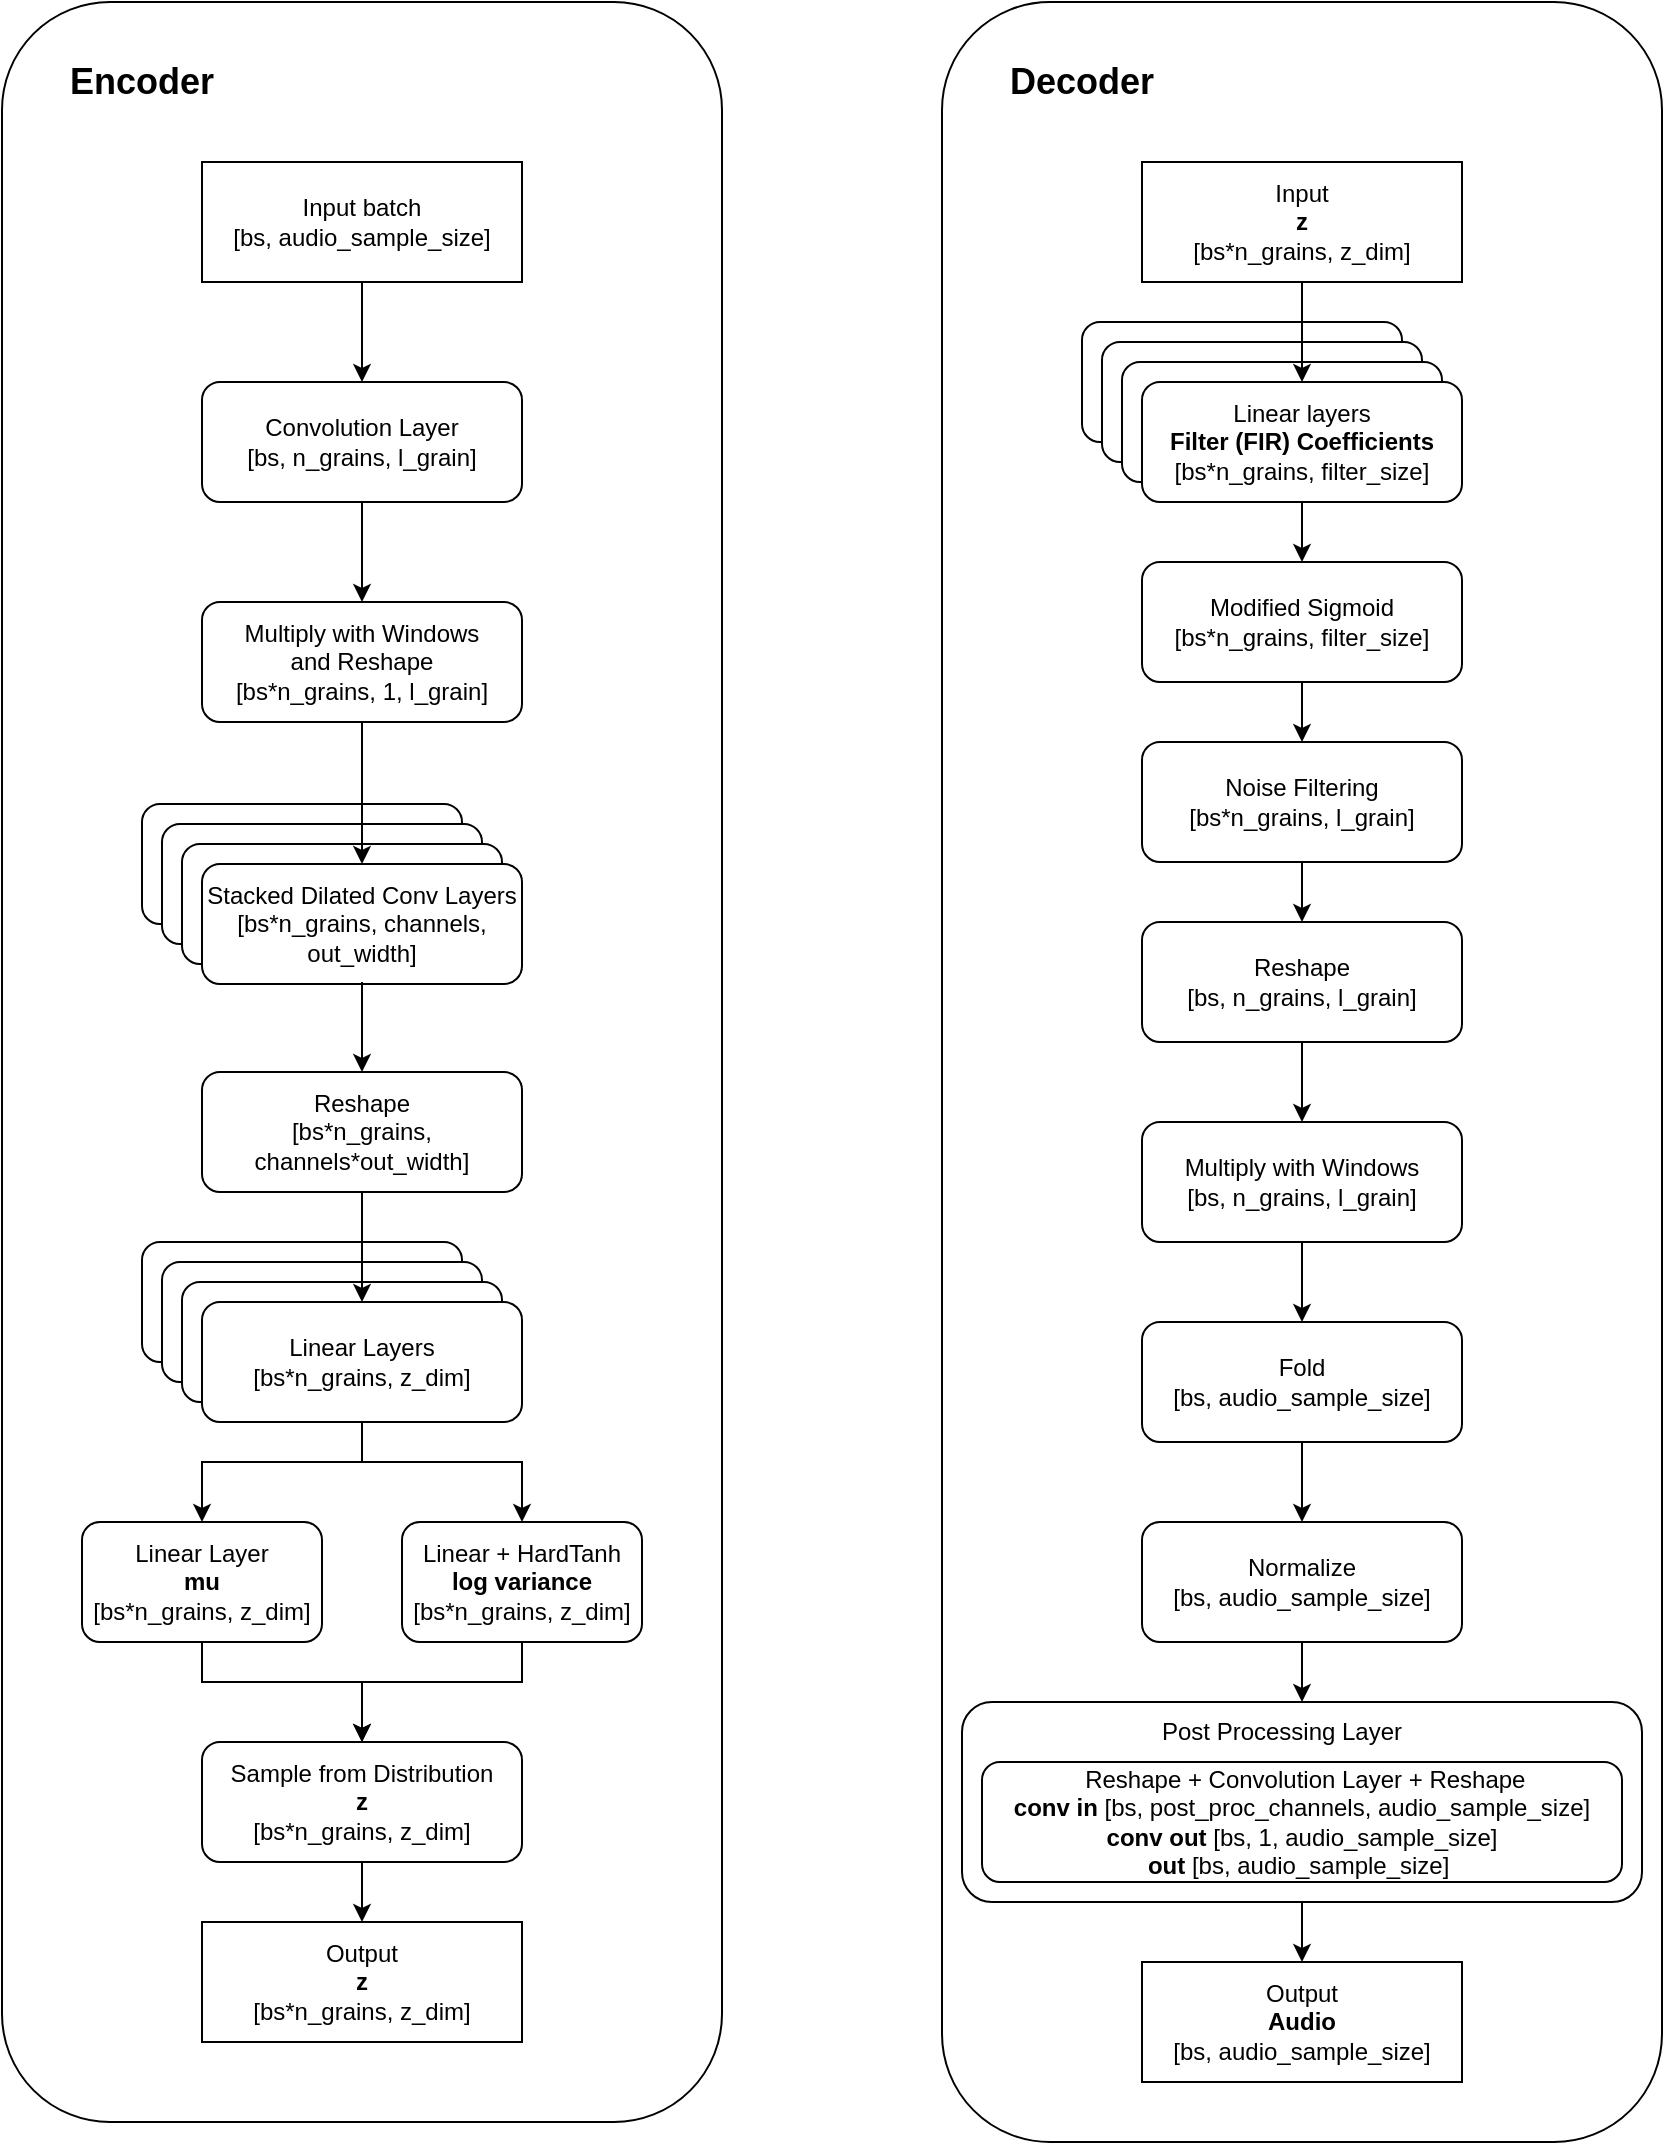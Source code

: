 <mxfile version="21.6.9" type="device">
  <diagram name="Page-1" id="BEE_PI4ZTQYsDp6mw7uW">
    <mxGraphModel dx="2390" dy="1275" grid="1" gridSize="10" guides="1" tooltips="1" connect="1" arrows="1" fold="1" page="1" pageScale="1" pageWidth="827" pageHeight="1169" math="0" shadow="0">
      <root>
        <mxCell id="0" />
        <mxCell id="1" parent="0" />
        <mxCell id="K29Ckt8CjFFlXVH_8B9p-33" value="" style="rounded=1;whiteSpace=wrap;html=1;" vertex="1" parent="1">
          <mxGeometry x="270" y="50" width="360" height="1060" as="geometry" />
        </mxCell>
        <mxCell id="K29Ckt8CjFFlXVH_8B9p-1" value="Input batch&lt;br&gt;[bs, audio_sample_size]" style="rounded=0;whiteSpace=wrap;html=1;" vertex="1" parent="1">
          <mxGeometry x="370" y="130" width="160" height="60" as="geometry" />
        </mxCell>
        <mxCell id="K29Ckt8CjFFlXVH_8B9p-2" value="Convolution Layer&lt;br&gt;[bs, n_grains, l_grain]" style="rounded=1;whiteSpace=wrap;html=1;" vertex="1" parent="1">
          <mxGeometry x="370" y="240" width="160" height="60" as="geometry" />
        </mxCell>
        <mxCell id="K29Ckt8CjFFlXVH_8B9p-3" value="" style="endArrow=classic;html=1;rounded=0;exitX=0.5;exitY=1;exitDx=0;exitDy=0;entryX=0.5;entryY=0;entryDx=0;entryDy=0;" edge="1" parent="1" source="K29Ckt8CjFFlXVH_8B9p-1" target="K29Ckt8CjFFlXVH_8B9p-2">
          <mxGeometry width="50" height="50" relative="1" as="geometry">
            <mxPoint x="500" y="420" as="sourcePoint" />
            <mxPoint x="550" y="370" as="targetPoint" />
          </mxGeometry>
        </mxCell>
        <mxCell id="K29Ckt8CjFFlXVH_8B9p-4" value="Multiply with Windows&lt;br&gt;and Reshape&lt;br&gt;[bs*n_grains, 1, l_grain]" style="rounded=1;whiteSpace=wrap;html=1;" vertex="1" parent="1">
          <mxGeometry x="370" y="350" width="160" height="60" as="geometry" />
        </mxCell>
        <mxCell id="K29Ckt8CjFFlXVH_8B9p-5" value="" style="endArrow=classic;html=1;rounded=0;exitX=0.5;exitY=1;exitDx=0;exitDy=0;entryX=0.5;entryY=0;entryDx=0;entryDy=0;" edge="1" parent="1" source="K29Ckt8CjFFlXVH_8B9p-2" target="K29Ckt8CjFFlXVH_8B9p-4">
          <mxGeometry width="50" height="50" relative="1" as="geometry">
            <mxPoint x="500" y="420" as="sourcePoint" />
            <mxPoint x="550" y="370" as="targetPoint" />
          </mxGeometry>
        </mxCell>
        <mxCell id="K29Ckt8CjFFlXVH_8B9p-11" value="" style="group" vertex="1" connectable="0" parent="1">
          <mxGeometry x="330" y="441" width="200" height="100" as="geometry" />
        </mxCell>
        <mxCell id="K29Ckt8CjFFlXVH_8B9p-7" value="" style="rounded=1;whiteSpace=wrap;html=1;" vertex="1" parent="K29Ckt8CjFFlXVH_8B9p-11">
          <mxGeometry x="10" y="10" width="160" height="60" as="geometry" />
        </mxCell>
        <mxCell id="K29Ckt8CjFFlXVH_8B9p-8" value="" style="rounded=1;whiteSpace=wrap;html=1;" vertex="1" parent="K29Ckt8CjFFlXVH_8B9p-11">
          <mxGeometry x="20" y="20" width="160" height="60" as="geometry" />
        </mxCell>
        <mxCell id="K29Ckt8CjFFlXVH_8B9p-9" value="" style="rounded=1;whiteSpace=wrap;html=1;" vertex="1" parent="K29Ckt8CjFFlXVH_8B9p-11">
          <mxGeometry x="30" y="30" width="160" height="60" as="geometry" />
        </mxCell>
        <mxCell id="K29Ckt8CjFFlXVH_8B9p-10" value="Stacked Dilated Conv Layers&lt;br&gt;[bs*n_grains, channels, out_width]" style="rounded=1;whiteSpace=wrap;html=1;" vertex="1" parent="K29Ckt8CjFFlXVH_8B9p-11">
          <mxGeometry x="40" y="40" width="160" height="60" as="geometry" />
        </mxCell>
        <mxCell id="K29Ckt8CjFFlXVH_8B9p-12" value="" style="endArrow=classic;html=1;rounded=0;entryX=0.5;entryY=0;entryDx=0;entryDy=0;exitX=0.5;exitY=1;exitDx=0;exitDy=0;" edge="1" parent="1" source="K29Ckt8CjFFlXVH_8B9p-4" target="K29Ckt8CjFFlXVH_8B9p-10">
          <mxGeometry width="50" height="50" relative="1" as="geometry">
            <mxPoint x="500" y="420" as="sourcePoint" />
            <mxPoint x="550" y="370" as="targetPoint" />
          </mxGeometry>
        </mxCell>
        <mxCell id="K29Ckt8CjFFlXVH_8B9p-13" value="Reshape&lt;br&gt;[bs*n_grains, channels*out_width]" style="rounded=1;whiteSpace=wrap;html=1;" vertex="1" parent="1">
          <mxGeometry x="370" y="585" width="160" height="60" as="geometry" />
        </mxCell>
        <mxCell id="K29Ckt8CjFFlXVH_8B9p-14" value="" style="endArrow=classic;html=1;rounded=0;entryX=0.5;entryY=0;entryDx=0;entryDy=0;" edge="1" parent="1" target="K29Ckt8CjFFlXVH_8B9p-13">
          <mxGeometry width="50" height="50" relative="1" as="geometry">
            <mxPoint x="450" y="540" as="sourcePoint" />
            <mxPoint x="550" y="370" as="targetPoint" />
          </mxGeometry>
        </mxCell>
        <mxCell id="K29Ckt8CjFFlXVH_8B9p-19" value="" style="rounded=1;whiteSpace=wrap;html=1;" vertex="1" parent="1">
          <mxGeometry x="340" y="670" width="160" height="60" as="geometry" />
        </mxCell>
        <mxCell id="K29Ckt8CjFFlXVH_8B9p-20" value="" style="rounded=1;whiteSpace=wrap;html=1;" vertex="1" parent="1">
          <mxGeometry x="350" y="680" width="160" height="60" as="geometry" />
        </mxCell>
        <mxCell id="K29Ckt8CjFFlXVH_8B9p-21" value="" style="rounded=1;whiteSpace=wrap;html=1;" vertex="1" parent="1">
          <mxGeometry x="360" y="690" width="160" height="60" as="geometry" />
        </mxCell>
        <mxCell id="K29Ckt8CjFFlXVH_8B9p-22" value="Linear Layers&lt;br&gt;[bs*n_grains, z_dim]" style="rounded=1;whiteSpace=wrap;html=1;" vertex="1" parent="1">
          <mxGeometry x="370" y="700" width="160" height="60" as="geometry" />
        </mxCell>
        <mxCell id="K29Ckt8CjFFlXVH_8B9p-25" value="" style="endArrow=classic;html=1;rounded=0;entryX=0.5;entryY=0;entryDx=0;entryDy=0;exitX=0.5;exitY=1;exitDx=0;exitDy=0;" edge="1" parent="1" source="K29Ckt8CjFFlXVH_8B9p-13" target="K29Ckt8CjFFlXVH_8B9p-22">
          <mxGeometry width="50" height="50" relative="1" as="geometry">
            <mxPoint x="500" y="480" as="sourcePoint" />
            <mxPoint x="550" y="430" as="targetPoint" />
          </mxGeometry>
        </mxCell>
        <mxCell id="K29Ckt8CjFFlXVH_8B9p-26" value="Linear + HardTanh&lt;br&gt;&lt;b&gt;log variance&lt;br&gt;&lt;/b&gt;[bs*n_grains, z_dim]" style="rounded=1;whiteSpace=wrap;html=1;" vertex="1" parent="1">
          <mxGeometry x="470" y="810" width="120" height="60" as="geometry" />
        </mxCell>
        <mxCell id="K29Ckt8CjFFlXVH_8B9p-27" value="Linear Layer&lt;br&gt;&lt;b&gt;mu&lt;br&gt;&lt;/b&gt;[bs*n_grains, z_dim]" style="rounded=1;whiteSpace=wrap;html=1;" vertex="1" parent="1">
          <mxGeometry x="310" y="810" width="120" height="60" as="geometry" />
        </mxCell>
        <mxCell id="K29Ckt8CjFFlXVH_8B9p-28" value="" style="endArrow=classic;html=1;rounded=0;entryX=0.5;entryY=0;entryDx=0;entryDy=0;exitX=0.5;exitY=1;exitDx=0;exitDy=0;" edge="1" parent="1" source="K29Ckt8CjFFlXVH_8B9p-22" target="K29Ckt8CjFFlXVH_8B9p-27">
          <mxGeometry width="50" height="50" relative="1" as="geometry">
            <mxPoint x="500" y="710" as="sourcePoint" />
            <mxPoint x="550" y="660" as="targetPoint" />
            <Array as="points">
              <mxPoint x="450" y="780" />
              <mxPoint x="370" y="780" />
            </Array>
          </mxGeometry>
        </mxCell>
        <mxCell id="K29Ckt8CjFFlXVH_8B9p-29" value="" style="endArrow=classic;html=1;rounded=0;exitX=0.5;exitY=1;exitDx=0;exitDy=0;entryX=0.5;entryY=0;entryDx=0;entryDy=0;" edge="1" parent="1" source="K29Ckt8CjFFlXVH_8B9p-22" target="K29Ckt8CjFFlXVH_8B9p-26">
          <mxGeometry width="50" height="50" relative="1" as="geometry">
            <mxPoint x="500" y="710" as="sourcePoint" />
            <mxPoint x="550" y="660" as="targetPoint" />
            <Array as="points">
              <mxPoint x="450" y="780" />
              <mxPoint x="530" y="780" />
            </Array>
          </mxGeometry>
        </mxCell>
        <mxCell id="K29Ckt8CjFFlXVH_8B9p-40" style="edgeStyle=orthogonalEdgeStyle;rounded=0;orthogonalLoop=1;jettySize=auto;html=1;exitX=0.5;exitY=1;exitDx=0;exitDy=0;entryX=0.5;entryY=0;entryDx=0;entryDy=0;" edge="1" parent="1" source="K29Ckt8CjFFlXVH_8B9p-30" target="K29Ckt8CjFFlXVH_8B9p-39">
          <mxGeometry relative="1" as="geometry" />
        </mxCell>
        <mxCell id="K29Ckt8CjFFlXVH_8B9p-30" value="Sample from Distribution&lt;br&gt;&lt;b&gt;z&lt;/b&gt;&lt;br&gt;[bs*n_grains, z_dim]" style="rounded=1;whiteSpace=wrap;html=1;" vertex="1" parent="1">
          <mxGeometry x="370" y="920" width="160" height="60" as="geometry" />
        </mxCell>
        <mxCell id="K29Ckt8CjFFlXVH_8B9p-31" value="" style="endArrow=classic;html=1;rounded=0;entryX=0.5;entryY=0;entryDx=0;entryDy=0;exitX=0.5;exitY=1;exitDx=0;exitDy=0;" edge="1" parent="1" source="K29Ckt8CjFFlXVH_8B9p-27" target="K29Ckt8CjFFlXVH_8B9p-30">
          <mxGeometry width="50" height="50" relative="1" as="geometry">
            <mxPoint x="500" y="630" as="sourcePoint" />
            <mxPoint x="550" y="580" as="targetPoint" />
            <Array as="points">
              <mxPoint x="370" y="890" />
              <mxPoint x="450" y="890" />
            </Array>
          </mxGeometry>
        </mxCell>
        <mxCell id="K29Ckt8CjFFlXVH_8B9p-32" value="" style="endArrow=classic;html=1;rounded=0;exitX=0.5;exitY=1;exitDx=0;exitDy=0;entryX=0.5;entryY=0;entryDx=0;entryDy=0;" edge="1" parent="1" source="K29Ckt8CjFFlXVH_8B9p-26" target="K29Ckt8CjFFlXVH_8B9p-30">
          <mxGeometry width="50" height="50" relative="1" as="geometry">
            <mxPoint x="460" y="830" as="sourcePoint" />
            <mxPoint x="460" y="920" as="targetPoint" />
            <Array as="points">
              <mxPoint x="530" y="890" />
              <mxPoint x="450" y="890" />
            </Array>
          </mxGeometry>
        </mxCell>
        <mxCell id="K29Ckt8CjFFlXVH_8B9p-35" value="&lt;font style=&quot;font-size: 18px;&quot;&gt;&lt;b&gt;Encoder&lt;/b&gt;&lt;/font&gt;" style="text;html=1;strokeColor=none;fillColor=none;align=center;verticalAlign=middle;whiteSpace=wrap;rounded=0;" vertex="1" parent="1">
          <mxGeometry x="300" y="70" width="80" height="40" as="geometry" />
        </mxCell>
        <mxCell id="K29Ckt8CjFFlXVH_8B9p-36" value="" style="rounded=1;whiteSpace=wrap;html=1;" vertex="1" parent="1">
          <mxGeometry x="740" y="50" width="360" height="1070" as="geometry" />
        </mxCell>
        <mxCell id="K29Ckt8CjFFlXVH_8B9p-37" value="&lt;font style=&quot;font-size: 18px;&quot;&gt;&lt;b&gt;Decoder&lt;br&gt;&lt;/b&gt;&lt;/font&gt;" style="text;html=1;strokeColor=none;fillColor=none;align=center;verticalAlign=middle;whiteSpace=wrap;rounded=0;" vertex="1" parent="1">
          <mxGeometry x="770" y="70" width="80" height="40" as="geometry" />
        </mxCell>
        <mxCell id="K29Ckt8CjFFlXVH_8B9p-39" value="Output&lt;br&gt;&lt;b&gt;z&lt;/b&gt;&lt;br&gt;[bs*n_grains, z_dim]" style="rounded=0;whiteSpace=wrap;html=1;" vertex="1" parent="1">
          <mxGeometry x="370" y="1010" width="160" height="60" as="geometry" />
        </mxCell>
        <mxCell id="K29Ckt8CjFFlXVH_8B9p-41" value="Input&lt;br&gt;&lt;b&gt;z&lt;/b&gt;&lt;br&gt;[bs*n_grains, z_dim]" style="rounded=0;whiteSpace=wrap;html=1;" vertex="1" parent="1">
          <mxGeometry x="840" y="130" width="160" height="60" as="geometry" />
        </mxCell>
        <mxCell id="K29Ckt8CjFFlXVH_8B9p-44" value="" style="group" vertex="1" connectable="0" parent="1">
          <mxGeometry x="800" y="200" width="200" height="100" as="geometry" />
        </mxCell>
        <mxCell id="K29Ckt8CjFFlXVH_8B9p-45" value="" style="rounded=1;whiteSpace=wrap;html=1;" vertex="1" parent="K29Ckt8CjFFlXVH_8B9p-44">
          <mxGeometry x="10" y="10" width="160" height="60" as="geometry" />
        </mxCell>
        <mxCell id="K29Ckt8CjFFlXVH_8B9p-46" value="" style="rounded=1;whiteSpace=wrap;html=1;" vertex="1" parent="K29Ckt8CjFFlXVH_8B9p-44">
          <mxGeometry x="20" y="20" width="160" height="60" as="geometry" />
        </mxCell>
        <mxCell id="K29Ckt8CjFFlXVH_8B9p-47" value="" style="rounded=1;whiteSpace=wrap;html=1;" vertex="1" parent="K29Ckt8CjFFlXVH_8B9p-44">
          <mxGeometry x="30" y="30" width="160" height="60" as="geometry" />
        </mxCell>
        <mxCell id="K29Ckt8CjFFlXVH_8B9p-48" value="Linear layers&lt;br&gt;&lt;b&gt;Filter (FIR) Coefficients&lt;/b&gt;&lt;br&gt;[bs*n_grains, filter_size]" style="rounded=1;whiteSpace=wrap;html=1;" vertex="1" parent="K29Ckt8CjFFlXVH_8B9p-44">
          <mxGeometry x="40" y="40" width="160" height="60" as="geometry" />
        </mxCell>
        <mxCell id="K29Ckt8CjFFlXVH_8B9p-50" style="edgeStyle=orthogonalEdgeStyle;rounded=0;orthogonalLoop=1;jettySize=auto;html=1;exitX=0.5;exitY=1;exitDx=0;exitDy=0;" edge="1" parent="1" source="K29Ckt8CjFFlXVH_8B9p-41" target="K29Ckt8CjFFlXVH_8B9p-48">
          <mxGeometry relative="1" as="geometry" />
        </mxCell>
        <mxCell id="K29Ckt8CjFFlXVH_8B9p-57" value="" style="edgeStyle=orthogonalEdgeStyle;rounded=0;orthogonalLoop=1;jettySize=auto;html=1;" edge="1" parent="1" source="K29Ckt8CjFFlXVH_8B9p-51" target="K29Ckt8CjFFlXVH_8B9p-56">
          <mxGeometry relative="1" as="geometry" />
        </mxCell>
        <mxCell id="K29Ckt8CjFFlXVH_8B9p-51" value="Modified Sigmoid&lt;br&gt;[bs*n_grains, filter_size]" style="rounded=1;whiteSpace=wrap;html=1;" vertex="1" parent="1">
          <mxGeometry x="840" y="330" width="160" height="60" as="geometry" />
        </mxCell>
        <mxCell id="K29Ckt8CjFFlXVH_8B9p-55" value="" style="edgeStyle=orthogonalEdgeStyle;rounded=0;orthogonalLoop=1;jettySize=auto;html=1;" edge="1" parent="1" source="K29Ckt8CjFFlXVH_8B9p-48" target="K29Ckt8CjFFlXVH_8B9p-51">
          <mxGeometry relative="1" as="geometry" />
        </mxCell>
        <mxCell id="K29Ckt8CjFFlXVH_8B9p-59" value="" style="edgeStyle=orthogonalEdgeStyle;rounded=0;orthogonalLoop=1;jettySize=auto;html=1;" edge="1" parent="1" source="K29Ckt8CjFFlXVH_8B9p-56" target="K29Ckt8CjFFlXVH_8B9p-58">
          <mxGeometry relative="1" as="geometry" />
        </mxCell>
        <mxCell id="K29Ckt8CjFFlXVH_8B9p-56" value="Noise Filtering&lt;br&gt;[bs*n_grains, l_grain]" style="rounded=1;whiteSpace=wrap;html=1;" vertex="1" parent="1">
          <mxGeometry x="840" y="420" width="160" height="60" as="geometry" />
        </mxCell>
        <mxCell id="K29Ckt8CjFFlXVH_8B9p-61" value="" style="edgeStyle=orthogonalEdgeStyle;rounded=0;orthogonalLoop=1;jettySize=auto;html=1;" edge="1" parent="1" source="K29Ckt8CjFFlXVH_8B9p-58" target="K29Ckt8CjFFlXVH_8B9p-60">
          <mxGeometry relative="1" as="geometry" />
        </mxCell>
        <mxCell id="K29Ckt8CjFFlXVH_8B9p-58" value="Reshape&lt;br&gt;[bs, n_grains, l_grain]" style="rounded=1;whiteSpace=wrap;html=1;" vertex="1" parent="1">
          <mxGeometry x="840" y="510" width="160" height="60" as="geometry" />
        </mxCell>
        <mxCell id="K29Ckt8CjFFlXVH_8B9p-63" value="" style="edgeStyle=orthogonalEdgeStyle;rounded=0;orthogonalLoop=1;jettySize=auto;html=1;" edge="1" parent="1" source="K29Ckt8CjFFlXVH_8B9p-60" target="K29Ckt8CjFFlXVH_8B9p-62">
          <mxGeometry relative="1" as="geometry" />
        </mxCell>
        <mxCell id="K29Ckt8CjFFlXVH_8B9p-60" value="Multiply with Windows&lt;br&gt;[bs, n_grains, l_grain]" style="rounded=1;whiteSpace=wrap;html=1;" vertex="1" parent="1">
          <mxGeometry x="840" y="610" width="160" height="60" as="geometry" />
        </mxCell>
        <mxCell id="K29Ckt8CjFFlXVH_8B9p-65" value="" style="edgeStyle=orthogonalEdgeStyle;rounded=0;orthogonalLoop=1;jettySize=auto;html=1;" edge="1" parent="1" source="K29Ckt8CjFFlXVH_8B9p-62" target="K29Ckt8CjFFlXVH_8B9p-64">
          <mxGeometry relative="1" as="geometry" />
        </mxCell>
        <mxCell id="K29Ckt8CjFFlXVH_8B9p-62" value="Fold&lt;br&gt;[bs, audio_sample_size]" style="rounded=1;whiteSpace=wrap;html=1;" vertex="1" parent="1">
          <mxGeometry x="840" y="710" width="160" height="60" as="geometry" />
        </mxCell>
        <mxCell id="K29Ckt8CjFFlXVH_8B9p-70" value="" style="edgeStyle=orthogonalEdgeStyle;rounded=0;orthogonalLoop=1;jettySize=auto;html=1;" edge="1" parent="1" source="K29Ckt8CjFFlXVH_8B9p-64" target="K29Ckt8CjFFlXVH_8B9p-66">
          <mxGeometry relative="1" as="geometry" />
        </mxCell>
        <mxCell id="K29Ckt8CjFFlXVH_8B9p-64" value="Normalize&lt;br&gt;[bs, audio_sample_size]" style="rounded=1;whiteSpace=wrap;html=1;" vertex="1" parent="1">
          <mxGeometry x="840" y="810" width="160" height="60" as="geometry" />
        </mxCell>
        <mxCell id="K29Ckt8CjFFlXVH_8B9p-72" value="" style="edgeStyle=orthogonalEdgeStyle;rounded=0;orthogonalLoop=1;jettySize=auto;html=1;" edge="1" parent="1" source="K29Ckt8CjFFlXVH_8B9p-66" target="K29Ckt8CjFFlXVH_8B9p-71">
          <mxGeometry relative="1" as="geometry" />
        </mxCell>
        <mxCell id="K29Ckt8CjFFlXVH_8B9p-71" value="Output&lt;br&gt;&lt;b&gt;Audio&lt;/b&gt;&lt;br&gt;[bs, audio_sample_size]" style="rounded=0;whiteSpace=wrap;html=1;" vertex="1" parent="1">
          <mxGeometry x="840" y="1030" width="160" height="60" as="geometry" />
        </mxCell>
        <mxCell id="K29Ckt8CjFFlXVH_8B9p-73" value="" style="group" vertex="1" connectable="0" parent="1">
          <mxGeometry x="750" y="900" width="340" height="100" as="geometry" />
        </mxCell>
        <mxCell id="K29Ckt8CjFFlXVH_8B9p-66" value="" style="rounded=1;whiteSpace=wrap;html=1;" vertex="1" parent="K29Ckt8CjFFlXVH_8B9p-73">
          <mxGeometry width="340" height="100" as="geometry" />
        </mxCell>
        <mxCell id="K29Ckt8CjFFlXVH_8B9p-67" value="Post Processing Layer" style="text;html=1;strokeColor=none;fillColor=none;align=center;verticalAlign=middle;whiteSpace=wrap;rounded=0;" vertex="1" parent="K29Ckt8CjFFlXVH_8B9p-73">
          <mxGeometry x="90" width="140" height="30" as="geometry" />
        </mxCell>
        <mxCell id="K29Ckt8CjFFlXVH_8B9p-68" value="&amp;nbsp;Reshape + Convolution Layer + Reshape&lt;br&gt;&lt;b&gt;conv in&lt;/b&gt; [bs, post_proc_channels, audio_sample_size]&lt;br&gt;&lt;b&gt;conv out&lt;/b&gt;&amp;nbsp;[bs, 1, audio_sample_size]&lt;br&gt;&lt;b&gt;out&lt;/b&gt; [bs, audio_sample_size]&amp;nbsp;" style="rounded=1;whiteSpace=wrap;html=1;" vertex="1" parent="K29Ckt8CjFFlXVH_8B9p-73">
          <mxGeometry x="10" y="30" width="320" height="60" as="geometry" />
        </mxCell>
      </root>
    </mxGraphModel>
  </diagram>
</mxfile>
